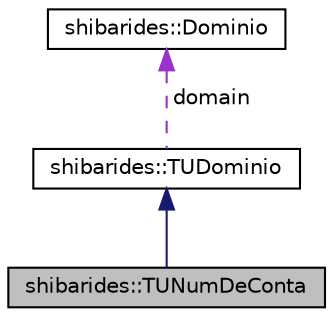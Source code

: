 digraph "shibarides::TUNumDeConta"
{
  edge [fontname="Helvetica",fontsize="10",labelfontname="Helvetica",labelfontsize="10"];
  node [fontname="Helvetica",fontsize="10",shape=record];
  Node1 [label="shibarides::TUNumDeConta",height=0.2,width=0.4,color="black", fillcolor="grey75", style="filled", fontcolor="black"];
  Node2 -> Node1 [dir="back",color="midnightblue",fontsize="10",style="solid",fontname="Helvetica"];
  Node2 [label="shibarides::TUDominio",height=0.2,width=0.4,color="black", fillcolor="white", style="filled",URL="$classshibarides_1_1TUDominio.html"];
  Node3 -> Node2 [dir="back",color="darkorchid3",fontsize="10",style="dashed",label=" domain" ,fontname="Helvetica"];
  Node3 [label="shibarides::Dominio",height=0.2,width=0.4,color="black", fillcolor="white", style="filled",URL="$classshibarides_1_1Dominio.html"];
}
